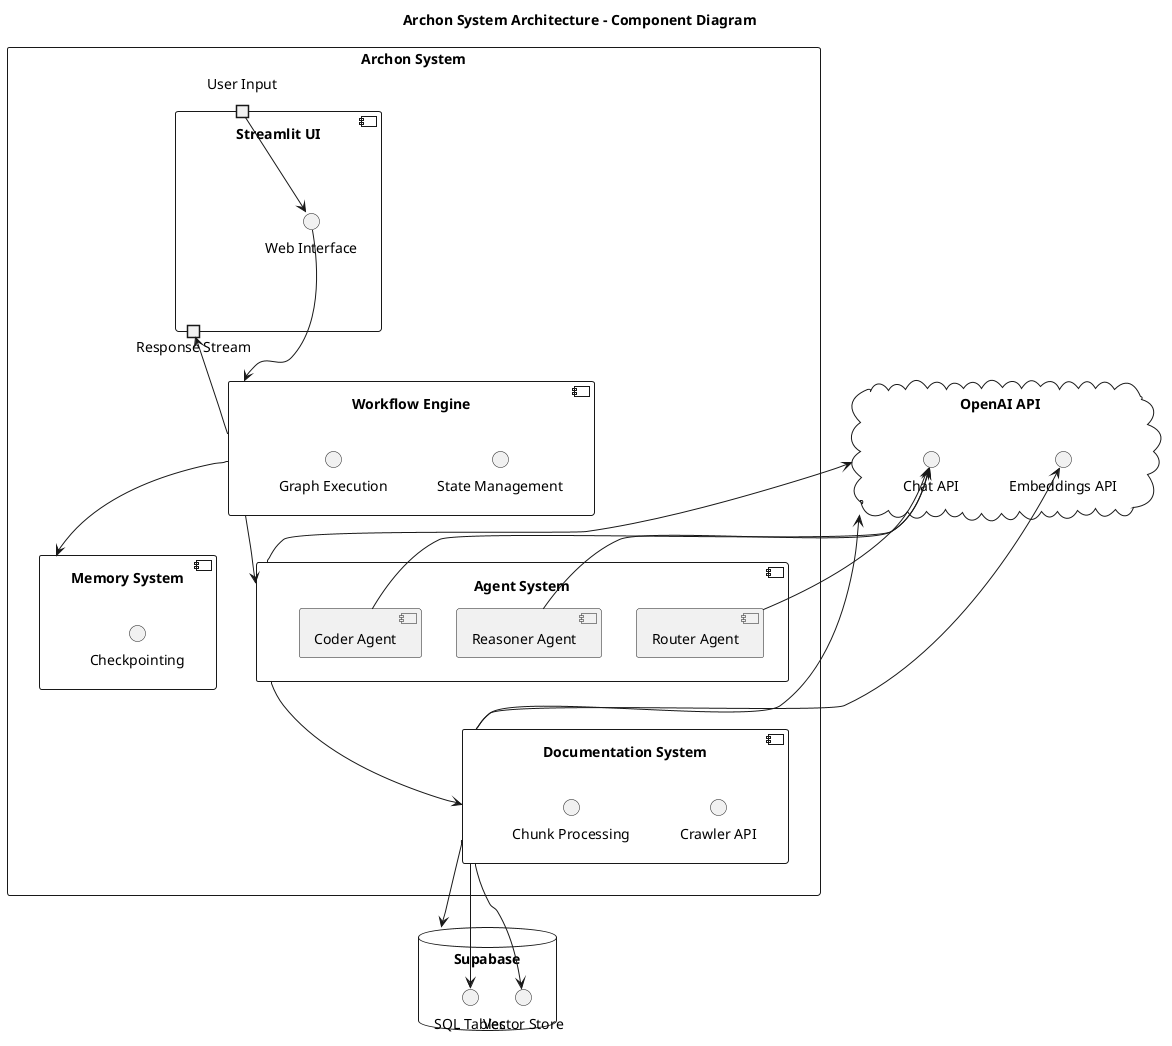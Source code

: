 @startuml System Architecture

' Style settings
skinparam monochrome true
skinparam shadowing false
skinparam componentStyle uml2
skinparam packageStyle rectangle

' Title
title Archon System Architecture - Component Diagram

' External Systems
cloud "OpenAI API" as OpenAI {
    interface "Embeddings API" as EmbeddingsAPI
    interface "Chat API" as ChatAPI
}

database "Supabase" as Supabase {
    interface "Vector Store" as VectorStore
    interface "SQL Tables" as SQLTables
}

' Main Components
package "Archon System" {
    component "Streamlit UI" as UI {
        interface "Web Interface" as WebUI
        portin "User Input" as UserInput
        portout "Response Stream" as ResponseStream
    }

    component "Workflow Engine" as WorkflowEngine {
        interface "State Management" as StateManagement
        interface "Graph Execution" as GraphExecution
    }

    component "Agent System" as AgentSystem {
        component "Reasoner Agent" as Reasoner
        component "Coder Agent" as Coder
        component "Router Agent" as Router
    }

    component "Documentation System" as DocSystem {
        interface "Crawler API" as CrawlerAPI
        interface "Chunk Processing" as ChunkProcessing
    }

    component "Memory System" as MemorySystem {
        interface "Checkpointing" as Checkpointing
    }
}

' Dependencies
UserInput --> WebUI
WebUI --> WorkflowEngine
WorkflowEngine --> AgentSystem
WorkflowEngine --> MemorySystem
AgentSystem --> DocSystem
DocSystem --> OpenAI
DocSystem --> Supabase
AgentSystem --> OpenAI
ResponseStream <-- WorkflowEngine

' Interfaces
Reasoner -up-> ChatAPI
Coder -up-> ChatAPI
Router -up-> ChatAPI
DocSystem -up-> EmbeddingsAPI
DocSystem -right-> VectorStore
DocSystem -right-> SQLTables

@enduml